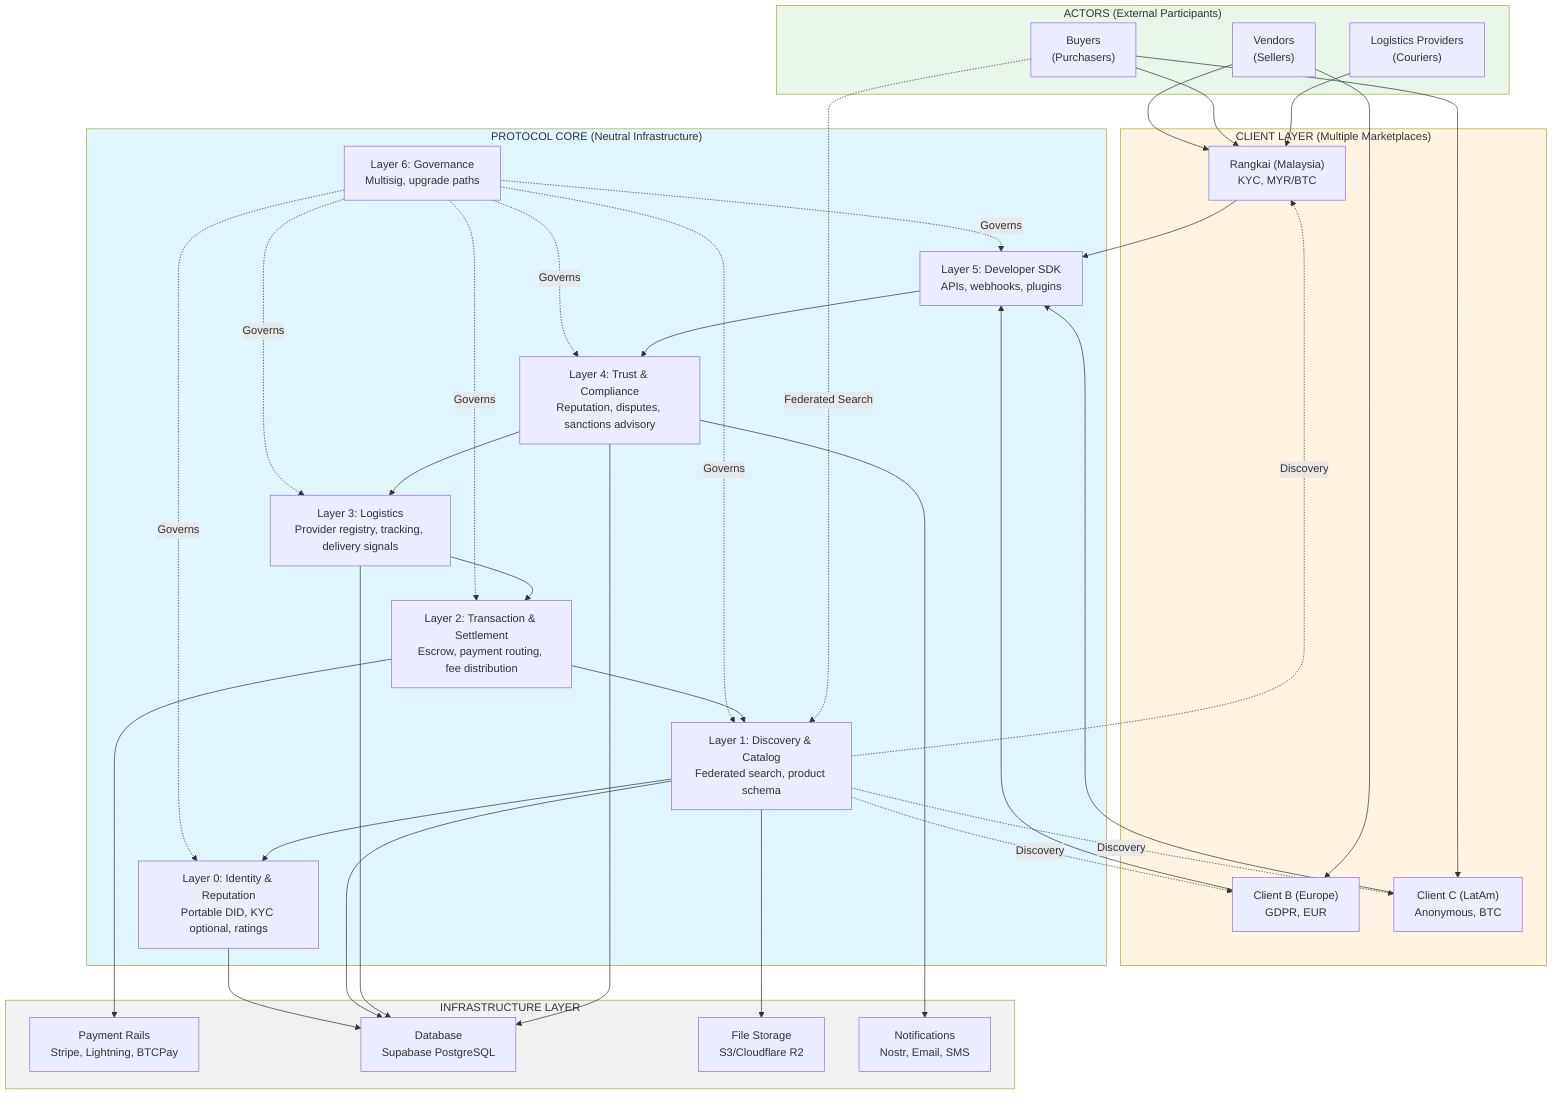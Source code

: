 graph TB
    subgraph Clients["CLIENT LAYER (Multiple Marketplaces)"]
        Rangkai["Rangkai (Malaysia)<br/>KYC, MYR/BTC"]
        ClientB["Client B (Europe)<br/>GDPR, EUR"]
        ClientC["Client C (LatAm)<br/>Anonymous, BTC"]
    end

    subgraph Protocol["PROTOCOL CORE (Neutral Infrastructure)"]
        L6["Layer 6: Governance<br/>Multisig, upgrade paths"]
        L5["Layer 5: Developer SDK<br/>APIs, webhooks, plugins"]
        L4["Layer 4: Trust & Compliance<br/>Reputation, disputes, sanctions advisory"]
        L3["Layer 3: Logistics<br/>Provider registry, tracking, delivery signals"]
        L2["Layer 2: Transaction & Settlement<br/>Escrow, payment routing, fee distribution"]
        L1["Layer 1: Discovery & Catalog<br/>Federated search, product schema"]
        L0["Layer 0: Identity & Reputation<br/>Portable DID, KYC optional, ratings"]
    end

    subgraph Infrastructure["INFRASTRUCTURE LAYER"]
        Payment["Payment Rails<br/>Stripe, Lightning, BTCPay"]
        Database["Database<br/>Supabase PostgreSQL"]
        Storage["File Storage<br/>S3/Cloudflare R2"]
        Messaging["Notifications<br/>Nostr, Email, SMS"]
    end

    subgraph Users["ACTORS (External Participants)"]
        Vendors["Vendors<br/>(Sellers)"]
        Buyers["Buyers<br/>(Purchasers)"]
        Logistics["Logistics Providers<br/>(Couriers)"]
    end

    Vendors --> Rangkai
    Vendors --> ClientB
    Buyers --> Rangkai
    Buyers --> ClientC
    Logistics --> Rangkai

    Rangkai --> L5
    ClientB --> L5
    ClientC --> L5

    L6 -.Governs.-> L5
    L6 -.Governs.-> L4
    L6 -.Governs.-> L3
    L6 -.Governs.-> L2
    L6 -.Governs.-> L1
    L6 -.Governs.-> L0
    L5 --> L4
    L4 --> L3
    L3 --> L2
    L2 --> L1
    L1 --> L0

    L2 --> Payment
    L0 --> Database
    L1 --> Database
    L1 --> Storage
    L3 --> Database
    L4 --> Database
    L4 --> Messaging

    Buyers -.Federated Search.-> L1
    L1 -.Discovery.-> Rangkai
    L1 -.Discovery.-> ClientB
    L1 -.Discovery.-> ClientC

    style Protocol fill:#e1f5ff
    style Clients fill:#fff4e1
    style Infrastructure fill:#f0f0f0
    style Users fill:#e8f5e9